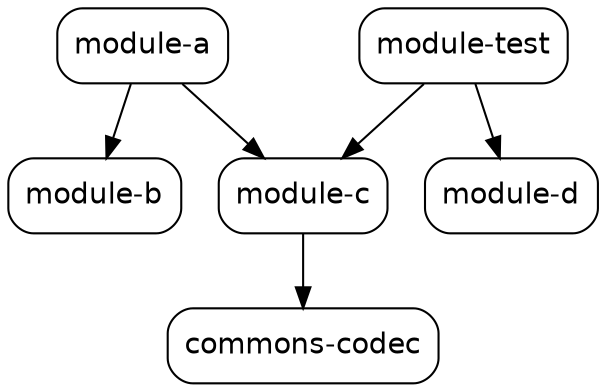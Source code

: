 digraph "optional-test" {
  node [shape="box",style="rounded",fontname="Helvetica",fontsize="14"]
  edge [fontsize="10",fontname="Helvetica"]

  // Node Definitions:
  "com.github.ferstl:module-c:jar:compile"[label=<module-c>]
  "commons-codec:commons-codec:jar:compile"[label=<commons-codec>]
  "com.github.ferstl:module-a:jar:compile"[label=<module-a>]
  "com.github.ferstl:module-b:jar:compile"[label=<module-b>]
  "com.github.ferstl:module-test:jar:compile"[label=<module-test>]
  "com.github.ferstl:module-d:jar:compile"[label=<module-d>]

  // Edge Definitions:
  "com.github.ferstl:module-c:jar:compile" -> "commons-codec:commons-codec:jar:compile"
  "com.github.ferstl:module-a:jar:compile" -> "com.github.ferstl:module-b:jar:compile"
  "com.github.ferstl:module-a:jar:compile" -> "com.github.ferstl:module-c:jar:compile"
  "com.github.ferstl:module-test:jar:compile" -> "com.github.ferstl:module-c:jar:compile"
  "com.github.ferstl:module-test:jar:compile" -> "com.github.ferstl:module-d:jar:compile"
}
